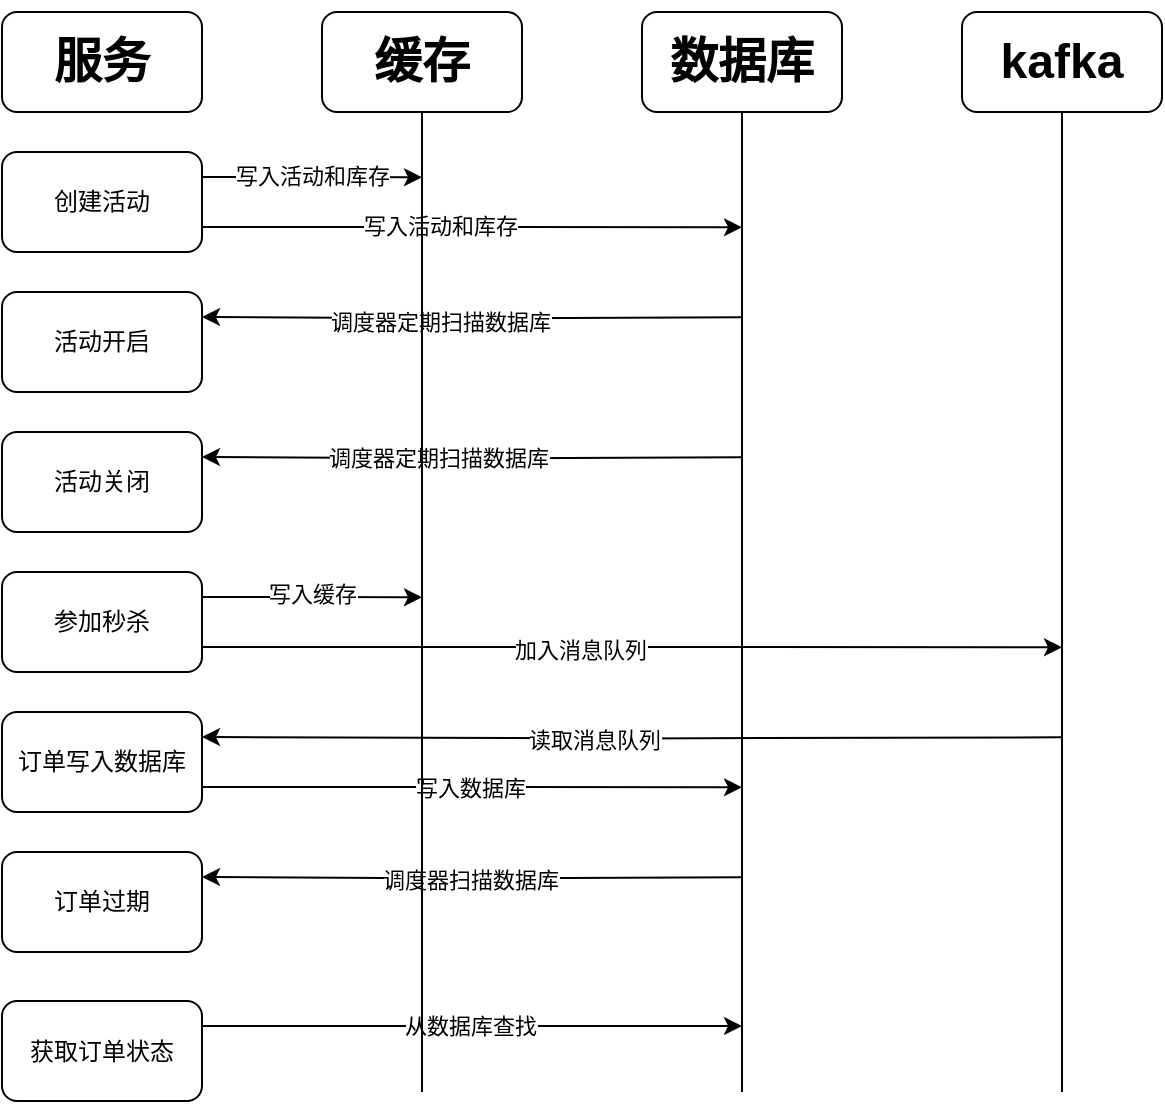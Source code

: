 <mxfile version="26.2.14">
  <diagram name="第 1 页" id="fFSEeEAuzkQtkOhYhJkr">
    <mxGraphModel dx="971" dy="644" grid="1" gridSize="10" guides="1" tooltips="1" connect="1" arrows="1" fold="1" page="1" pageScale="1" pageWidth="827" pageHeight="1169" math="0" shadow="0">
      <root>
        <mxCell id="0" />
        <mxCell id="1" parent="0" />
        <mxCell id="if25bHlZBpj-48vY2CiT-1" value="&lt;h1&gt;&lt;b&gt;服务&lt;/b&gt;&lt;/h1&gt;" style="rounded=1;whiteSpace=wrap;html=1;" vertex="1" parent="1">
          <mxGeometry x="80" y="40" width="100" height="50" as="geometry" />
        </mxCell>
        <mxCell id="if25bHlZBpj-48vY2CiT-21" style="edgeStyle=orthogonalEdgeStyle;rounded=0;orthogonalLoop=1;jettySize=auto;html=1;exitX=1;exitY=0.25;exitDx=0;exitDy=0;" edge="1" parent="1" source="if25bHlZBpj-48vY2CiT-4">
          <mxGeometry relative="1" as="geometry">
            <mxPoint x="290" y="122.667" as="targetPoint" />
          </mxGeometry>
        </mxCell>
        <mxCell id="if25bHlZBpj-48vY2CiT-23" value="写入活动和库存" style="edgeLabel;html=1;align=center;verticalAlign=middle;resizable=0;points=[];" vertex="1" connectable="0" parent="if25bHlZBpj-48vY2CiT-21">
          <mxGeometry x="-0.009" y="1" relative="1" as="geometry">
            <mxPoint x="-1" y="-1" as="offset" />
          </mxGeometry>
        </mxCell>
        <mxCell id="if25bHlZBpj-48vY2CiT-22" style="edgeStyle=orthogonalEdgeStyle;rounded=0;orthogonalLoop=1;jettySize=auto;html=1;exitX=1;exitY=0.75;exitDx=0;exitDy=0;" edge="1" parent="1" source="if25bHlZBpj-48vY2CiT-4">
          <mxGeometry relative="1" as="geometry">
            <mxPoint x="450" y="147.667" as="targetPoint" />
          </mxGeometry>
        </mxCell>
        <mxCell id="if25bHlZBpj-48vY2CiT-24" value="写入活动和库存" style="edgeLabel;html=1;align=center;verticalAlign=middle;resizable=0;points=[];" vertex="1" connectable="0" parent="if25bHlZBpj-48vY2CiT-22">
          <mxGeometry x="-0.121" y="1" relative="1" as="geometry">
            <mxPoint as="offset" />
          </mxGeometry>
        </mxCell>
        <mxCell id="if25bHlZBpj-48vY2CiT-4" value="创建活动" style="rounded=1;whiteSpace=wrap;html=1;" vertex="1" parent="1">
          <mxGeometry x="80" y="110" width="100" height="50" as="geometry" />
        </mxCell>
        <mxCell id="if25bHlZBpj-48vY2CiT-27" style="edgeStyle=orthogonalEdgeStyle;rounded=0;orthogonalLoop=1;jettySize=auto;html=1;exitX=1;exitY=0.25;exitDx=0;exitDy=0;entryX=1;entryY=0.25;entryDx=0;entryDy=0;" edge="1" parent="1" target="if25bHlZBpj-48vY2CiT-5">
          <mxGeometry relative="1" as="geometry">
            <mxPoint x="450" y="192.667" as="sourcePoint" />
          </mxGeometry>
        </mxCell>
        <mxCell id="if25bHlZBpj-48vY2CiT-28" value="调度器定期扫描数据库" style="edgeLabel;html=1;align=center;verticalAlign=middle;resizable=0;points=[];" vertex="1" connectable="0" parent="if25bHlZBpj-48vY2CiT-27">
          <mxGeometry x="0.121" y="2" relative="1" as="geometry">
            <mxPoint as="offset" />
          </mxGeometry>
        </mxCell>
        <mxCell id="if25bHlZBpj-48vY2CiT-5" value="活动开启" style="rounded=1;whiteSpace=wrap;html=1;" vertex="1" parent="1">
          <mxGeometry x="80" y="180" width="100" height="50" as="geometry" />
        </mxCell>
        <mxCell id="if25bHlZBpj-48vY2CiT-29" style="edgeStyle=orthogonalEdgeStyle;rounded=0;orthogonalLoop=1;jettySize=auto;html=1;exitX=1;exitY=0.25;exitDx=0;exitDy=0;entryX=1;entryY=0.25;entryDx=0;entryDy=0;" edge="1" parent="1" target="if25bHlZBpj-48vY2CiT-6">
          <mxGeometry relative="1" as="geometry">
            <mxPoint x="450" y="262.667" as="sourcePoint" />
          </mxGeometry>
        </mxCell>
        <mxCell id="if25bHlZBpj-48vY2CiT-30" value="调度器定期扫描数据库" style="edgeLabel;html=1;align=center;verticalAlign=middle;resizable=0;points=[];" vertex="1" connectable="0" parent="if25bHlZBpj-48vY2CiT-29">
          <mxGeometry x="0.127" relative="1" as="geometry">
            <mxPoint as="offset" />
          </mxGeometry>
        </mxCell>
        <mxCell id="if25bHlZBpj-48vY2CiT-6" value="活动关闭" style="rounded=1;whiteSpace=wrap;html=1;" vertex="1" parent="1">
          <mxGeometry x="80" y="250" width="100" height="50" as="geometry" />
        </mxCell>
        <mxCell id="if25bHlZBpj-48vY2CiT-31" style="edgeStyle=orthogonalEdgeStyle;rounded=0;orthogonalLoop=1;jettySize=auto;html=1;exitX=1;exitY=0.75;exitDx=0;exitDy=0;" edge="1" parent="1" source="if25bHlZBpj-48vY2CiT-7">
          <mxGeometry relative="1" as="geometry">
            <mxPoint x="610" y="357.667" as="targetPoint" />
          </mxGeometry>
        </mxCell>
        <mxCell id="if25bHlZBpj-48vY2CiT-34" value="加入消息队列" style="edgeLabel;html=1;align=center;verticalAlign=middle;resizable=0;points=[];" vertex="1" connectable="0" parent="if25bHlZBpj-48vY2CiT-31">
          <mxGeometry x="-0.122" y="-1" relative="1" as="geometry">
            <mxPoint as="offset" />
          </mxGeometry>
        </mxCell>
        <mxCell id="if25bHlZBpj-48vY2CiT-32" style="edgeStyle=orthogonalEdgeStyle;rounded=0;orthogonalLoop=1;jettySize=auto;html=1;exitX=1;exitY=0.25;exitDx=0;exitDy=0;" edge="1" parent="1" source="if25bHlZBpj-48vY2CiT-7">
          <mxGeometry relative="1" as="geometry">
            <mxPoint x="290" y="332.667" as="targetPoint" />
          </mxGeometry>
        </mxCell>
        <mxCell id="if25bHlZBpj-48vY2CiT-33" value="写入缓存" style="edgeLabel;html=1;align=center;verticalAlign=middle;resizable=0;points=[];" vertex="1" connectable="0" parent="if25bHlZBpj-48vY2CiT-32">
          <mxGeometry x="-0.009" y="2" relative="1" as="geometry">
            <mxPoint x="-2" y="-2" as="offset" />
          </mxGeometry>
        </mxCell>
        <mxCell id="if25bHlZBpj-48vY2CiT-7" value="参加秒杀" style="rounded=1;whiteSpace=wrap;html=1;" vertex="1" parent="1">
          <mxGeometry x="80" y="320" width="100" height="50" as="geometry" />
        </mxCell>
        <mxCell id="if25bHlZBpj-48vY2CiT-35" style="edgeStyle=orthogonalEdgeStyle;rounded=0;orthogonalLoop=1;jettySize=auto;html=1;exitX=1;exitY=0.25;exitDx=0;exitDy=0;entryX=1;entryY=0.25;entryDx=0;entryDy=0;" edge="1" parent="1" target="if25bHlZBpj-48vY2CiT-8">
          <mxGeometry relative="1" as="geometry">
            <mxPoint x="610" y="402.667" as="sourcePoint" />
          </mxGeometry>
        </mxCell>
        <mxCell id="if25bHlZBpj-48vY2CiT-36" value="读取消息队列" style="edgeLabel;html=1;align=center;verticalAlign=middle;resizable=0;points=[];" vertex="1" connectable="0" parent="if25bHlZBpj-48vY2CiT-35">
          <mxGeometry x="0.091" y="1" relative="1" as="geometry">
            <mxPoint as="offset" />
          </mxGeometry>
        </mxCell>
        <mxCell id="if25bHlZBpj-48vY2CiT-37" style="edgeStyle=orthogonalEdgeStyle;rounded=0;orthogonalLoop=1;jettySize=auto;html=1;exitX=1;exitY=0.75;exitDx=0;exitDy=0;" edge="1" parent="1" source="if25bHlZBpj-48vY2CiT-8">
          <mxGeometry relative="1" as="geometry">
            <mxPoint x="450" y="427.667" as="targetPoint" />
          </mxGeometry>
        </mxCell>
        <mxCell id="if25bHlZBpj-48vY2CiT-38" value="写入数据库" style="edgeLabel;html=1;align=center;verticalAlign=middle;resizable=0;points=[];" vertex="1" connectable="0" parent="if25bHlZBpj-48vY2CiT-37">
          <mxGeometry x="-0.01" relative="1" as="geometry">
            <mxPoint as="offset" />
          </mxGeometry>
        </mxCell>
        <mxCell id="if25bHlZBpj-48vY2CiT-8" value="订单写入数据库" style="rounded=1;whiteSpace=wrap;html=1;" vertex="1" parent="1">
          <mxGeometry x="80" y="390" width="100" height="50" as="geometry" />
        </mxCell>
        <mxCell id="if25bHlZBpj-48vY2CiT-39" style="edgeStyle=orthogonalEdgeStyle;rounded=0;orthogonalLoop=1;jettySize=auto;html=1;exitX=1;exitY=0.25;exitDx=0;exitDy=0;entryX=1;entryY=0.25;entryDx=0;entryDy=0;" edge="1" parent="1" target="if25bHlZBpj-48vY2CiT-9">
          <mxGeometry relative="1" as="geometry">
            <mxPoint x="450" y="472.667" as="sourcePoint" />
          </mxGeometry>
        </mxCell>
        <mxCell id="if25bHlZBpj-48vY2CiT-40" value="调度器扫描数据库" style="edgeLabel;html=1;align=center;verticalAlign=middle;resizable=0;points=[];" vertex="1" connectable="0" parent="if25bHlZBpj-48vY2CiT-39">
          <mxGeometry x="-0.003" y="1" relative="1" as="geometry">
            <mxPoint y="1" as="offset" />
          </mxGeometry>
        </mxCell>
        <mxCell id="if25bHlZBpj-48vY2CiT-9" value="订单过期" style="rounded=1;whiteSpace=wrap;html=1;" vertex="1" parent="1">
          <mxGeometry x="80" y="460" width="100" height="50" as="geometry" />
        </mxCell>
        <mxCell id="if25bHlZBpj-48vY2CiT-41" style="edgeStyle=orthogonalEdgeStyle;rounded=0;orthogonalLoop=1;jettySize=auto;html=1;exitX=1;exitY=0.25;exitDx=0;exitDy=0;" edge="1" parent="1" source="if25bHlZBpj-48vY2CiT-10">
          <mxGeometry relative="1" as="geometry">
            <mxPoint x="450" y="547" as="targetPoint" />
          </mxGeometry>
        </mxCell>
        <mxCell id="if25bHlZBpj-48vY2CiT-42" value="从数据库查找" style="edgeLabel;html=1;align=center;verticalAlign=middle;resizable=0;points=[];" vertex="1" connectable="0" parent="if25bHlZBpj-48vY2CiT-41">
          <mxGeometry x="-0.009" relative="1" as="geometry">
            <mxPoint as="offset" />
          </mxGeometry>
        </mxCell>
        <mxCell id="if25bHlZBpj-48vY2CiT-10" value="获取订单状态" style="rounded=1;whiteSpace=wrap;html=1;" vertex="1" parent="1">
          <mxGeometry x="80" y="534.5" width="100" height="50" as="geometry" />
        </mxCell>
        <mxCell id="if25bHlZBpj-48vY2CiT-18" style="edgeStyle=orthogonalEdgeStyle;rounded=0;orthogonalLoop=1;jettySize=auto;html=1;exitX=0.5;exitY=1;exitDx=0;exitDy=0;startArrow=none;startFill=0;strokeColor=default;endArrow=none;" edge="1" parent="1" source="if25bHlZBpj-48vY2CiT-13">
          <mxGeometry relative="1" as="geometry">
            <mxPoint x="290" y="580" as="targetPoint" />
          </mxGeometry>
        </mxCell>
        <mxCell id="if25bHlZBpj-48vY2CiT-13" value="&lt;h1&gt;&lt;b&gt;缓存&lt;/b&gt;&lt;/h1&gt;" style="rounded=1;whiteSpace=wrap;html=1;" vertex="1" parent="1">
          <mxGeometry x="240" y="40" width="100" height="50" as="geometry" />
        </mxCell>
        <mxCell id="if25bHlZBpj-48vY2CiT-19" style="edgeStyle=orthogonalEdgeStyle;rounded=0;orthogonalLoop=1;jettySize=auto;html=1;exitX=0.5;exitY=1;exitDx=0;exitDy=0;endArrow=none;startFill=0;" edge="1" parent="1" source="if25bHlZBpj-48vY2CiT-14">
          <mxGeometry relative="1" as="geometry">
            <mxPoint x="450" y="580" as="targetPoint" />
            <Array as="points">
              <mxPoint x="450" y="240" />
              <mxPoint x="450" y="240" />
            </Array>
          </mxGeometry>
        </mxCell>
        <mxCell id="if25bHlZBpj-48vY2CiT-14" value="&lt;h1&gt;&lt;b&gt;数据库&lt;/b&gt;&lt;/h1&gt;" style="rounded=1;whiteSpace=wrap;html=1;" vertex="1" parent="1">
          <mxGeometry x="400" y="40" width="100" height="50" as="geometry" />
        </mxCell>
        <mxCell id="if25bHlZBpj-48vY2CiT-20" style="edgeStyle=orthogonalEdgeStyle;rounded=0;orthogonalLoop=1;jettySize=auto;html=1;exitX=0.5;exitY=1;exitDx=0;exitDy=0;endArrow=none;startFill=0;" edge="1" parent="1" source="if25bHlZBpj-48vY2CiT-15">
          <mxGeometry relative="1" as="geometry">
            <mxPoint x="610" y="580" as="targetPoint" />
          </mxGeometry>
        </mxCell>
        <mxCell id="if25bHlZBpj-48vY2CiT-15" value="&lt;h1&gt;&lt;b&gt;kafka&lt;/b&gt;&lt;/h1&gt;" style="rounded=1;whiteSpace=wrap;html=1;" vertex="1" parent="1">
          <mxGeometry x="560" y="40" width="100" height="50" as="geometry" />
        </mxCell>
      </root>
    </mxGraphModel>
  </diagram>
</mxfile>

